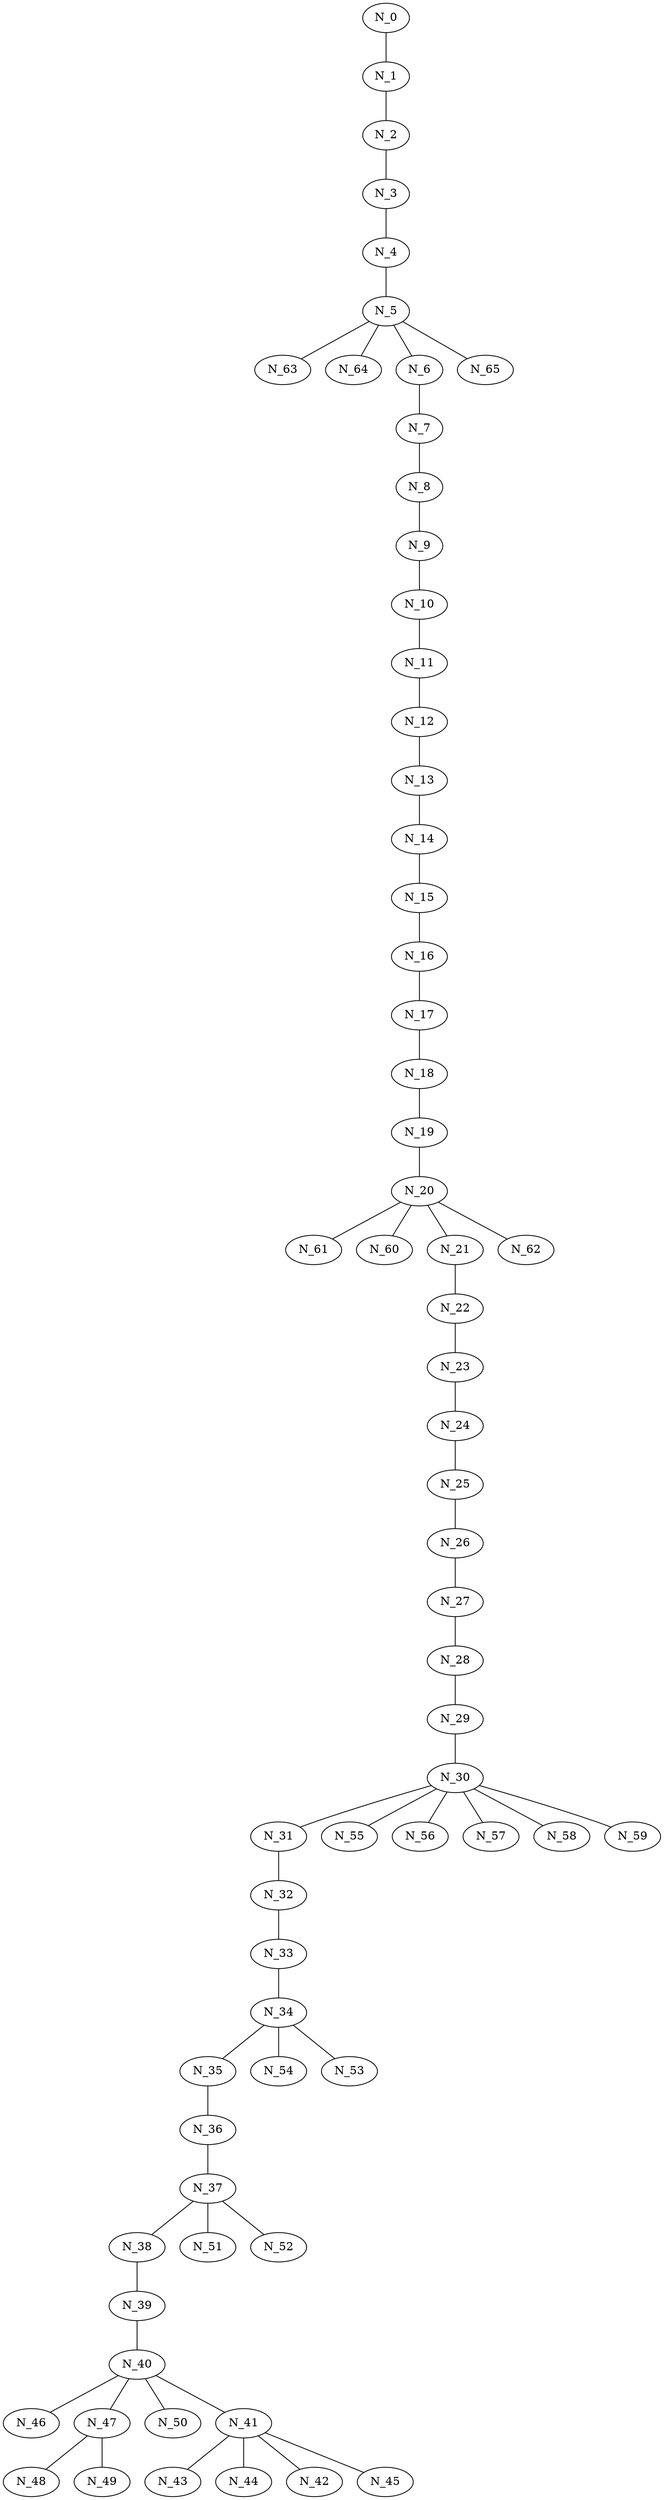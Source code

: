 graph arbolDFS_DFSRecursivo{
N_20 -- N_61;
N_16 -- N_17;
N_20 -- N_60;
N_18 -- N_19;
N_20 -- N_21;
N_22 -- N_23;
N_20 -- N_62;
N_14 -- N_15;
N_24 -- N_25;
N_32 -- N_33;
N_40 -- N_46;
N_40 -- N_47;
N_28 -- N_29;
N_34 -- N_35;
N_36 -- N_37;
N_40 -- N_50;
N_26 -- N_27;
N_7 -- N_8;
N_38 -- N_39;
N_37 -- N_51;
N_37 -- N_52;
N_41 -- N_43;
N_41 -- N_44;
N_41 -- N_42;
N_11 -- N_12;
N_31 -- N_32;
N_13 -- N_14;
N_30 -- N_55;
N_21 -- N_22;
N_15 -- N_16;
N_30 -- N_56;
N_29 -- N_30;
N_30 -- N_57;
N_30 -- N_58;
N_30 -- N_59;
N_39 -- N_40;
N_23 -- N_24;
N_33 -- N_34;
N_41 -- N_45;
N_34 -- N_54;
N_27 -- N_28;
N_34 -- N_53;
N_0 -- N_1;
N_25 -- N_26;
N_5 -- N_63;
N_5 -- N_64;
N_2 -- N_3;
N_1 -- N_2;
N_35 -- N_36;
N_3 -- N_4;
N_5 -- N_6;
N_17 -- N_18;
N_5 -- N_65;
N_4 -- N_5;
N_6 -- N_7;
N_8 -- N_9;
N_9 -- N_10;
N_47 -- N_48;
N_47 -- N_49;
N_37 -- N_38;
N_19 -- N_20;
N_10 -- N_11;
N_40 -- N_41;
N_30 -- N_31;
N_12 -- N_13;
}
